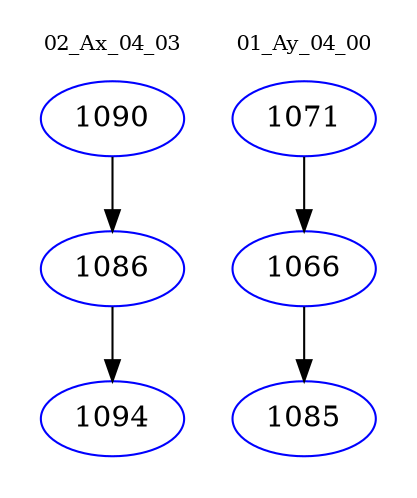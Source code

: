 digraph{
subgraph cluster_0 {
color = white
label = "02_Ax_04_03";
fontsize=10;
T0_1090 [label="1090", color="blue"]
T0_1090 -> T0_1086 [color="black"]
T0_1086 [label="1086", color="blue"]
T0_1086 -> T0_1094 [color="black"]
T0_1094 [label="1094", color="blue"]
}
subgraph cluster_1 {
color = white
label = "01_Ay_04_00";
fontsize=10;
T1_1071 [label="1071", color="blue"]
T1_1071 -> T1_1066 [color="black"]
T1_1066 [label="1066", color="blue"]
T1_1066 -> T1_1085 [color="black"]
T1_1085 [label="1085", color="blue"]
}
}
